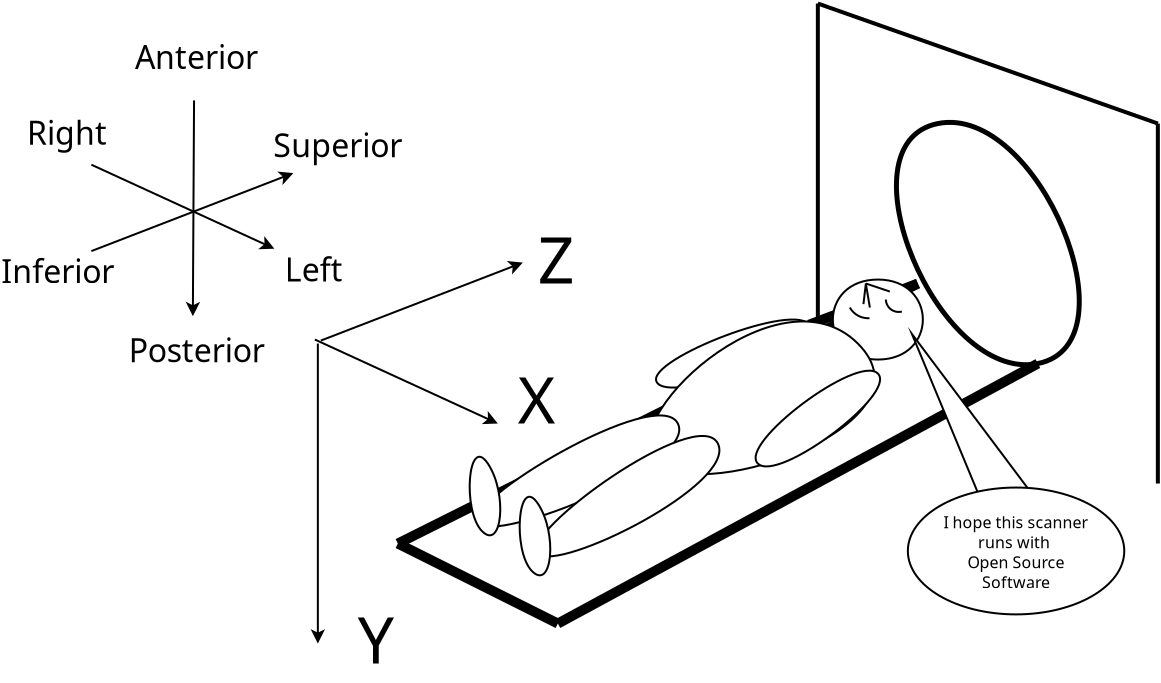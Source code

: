 <?xml version="1.0" encoding="UTF-8"?>
<dia:diagram xmlns:dia="http://www.lysator.liu.se/~alla/dia/">
  <dia:layer name="Background" visible="true">
    <dia:object type="Standard - Line" version="0" id="O0">
      <dia:attribute name="obj_pos">
        <dia:point val="47.85,22.9"/>
      </dia:attribute>
      <dia:attribute name="obj_bb">
        <dia:rectangle val="47.75,4.8;47.95,23"/>
      </dia:attribute>
      <dia:attribute name="conn_endpoints">
        <dia:point val="47.85,22.9"/>
        <dia:point val="47.85,4.9"/>
      </dia:attribute>
      <dia:attribute name="numcp">
        <dia:int val="1"/>
      </dia:attribute>
      <dia:attribute name="line_width">
        <dia:real val="0.2"/>
      </dia:attribute>
    </dia:object>
    <dia:object type="Standard - Line" version="0" id="O1">
      <dia:attribute name="obj_pos">
        <dia:point val="52.85,18.9"/>
      </dia:attribute>
      <dia:attribute name="obj_bb">
        <dia:rectangle val="47.088,18.578;53.172,21.281"/>
      </dia:attribute>
      <dia:attribute name="conn_endpoints">
        <dia:point val="52.85,18.9"/>
        <dia:point val="47.41,20.958"/>
      </dia:attribute>
      <dia:attribute name="numcp">
        <dia:int val="1"/>
      </dia:attribute>
      <dia:attribute name="line_width">
        <dia:real val="0.5"/>
      </dia:attribute>
      <dia:connections>
        <dia:connection handle="1" to="O3" connection="4"/>
      </dia:connections>
    </dia:object>
    <dia:object type="Standard - Line" version="0" id="O2">
      <dia:attribute name="obj_pos">
        <dia:point val="26.85,31.9"/>
      </dia:attribute>
      <dia:attribute name="obj_bb">
        <dia:rectangle val="26.515,18.565;53.185,32.235"/>
      </dia:attribute>
      <dia:attribute name="conn_endpoints">
        <dia:point val="26.85,31.9"/>
        <dia:point val="52.85,18.9"/>
      </dia:attribute>
      <dia:attribute name="numcp">
        <dia:int val="1"/>
      </dia:attribute>
      <dia:attribute name="line_width">
        <dia:real val="0.5"/>
      </dia:attribute>
    </dia:object>
    <dia:object type="Standard - Beziergon" version="0" id="O3">
      <dia:attribute name="obj_pos">
        <dia:point val="47.35,20.9"/>
      </dia:attribute>
      <dia:attribute name="obj_bb">
        <dia:rectangle val="39.143,20.193;48.057,24.607"/>
      </dia:attribute>
      <dia:attribute name="bez_points">
        <dia:point val="47.35,20.9"/>
        <dia:point val="48.35,21.9"/>
        <dia:point val="40.85,24.9"/>
        <dia:point val="39.85,23.9"/>
        <dia:point val="38.85,22.9"/>
        <dia:point val="46.35,19.9"/>
      </dia:attribute>
      <dia:attribute name="corner_types">
        <dia:enum val="0"/>
        <dia:enum val="0"/>
        <dia:enum val="0"/>
      </dia:attribute>
      <dia:attribute name="show_background">
        <dia:boolean val="true"/>
      </dia:attribute>
    </dia:object>
    <dia:object type="Standard - Beziergon" version="0" id="O4">
      <dia:attribute name="obj_pos">
        <dia:point val="50.85,18.7"/>
      </dia:attribute>
      <dia:attribute name="obj_bb">
        <dia:rectangle val="50.85,18.65;50.85,22.75"/>
      </dia:attribute>
      <dia:attribute name="bez_points">
        <dia:point val="50.85,18.7"/>
        <dia:point val="53.85,18.7"/>
        <dia:point val="53.85,22.7"/>
        <dia:point val="50.85,22.7"/>
        <dia:point val="47.85,22.7"/>
        <dia:point val="47.85,18.7"/>
      </dia:attribute>
      <dia:attribute name="corner_types">
        <dia:enum val="0"/>
        <dia:enum val="0"/>
        <dia:enum val="0"/>
      </dia:attribute>
      <dia:attribute name="show_background">
        <dia:boolean val="true"/>
      </dia:attribute>
    </dia:object>
    <dia:object type="Standard - Line" version="0" id="O5">
      <dia:attribute name="obj_pos">
        <dia:point val="23,21.75"/>
      </dia:attribute>
      <dia:attribute name="obj_bb">
        <dia:rectangle val="22.935,17.366;33.327,21.815"/>
      </dia:attribute>
      <dia:attribute name="conn_endpoints">
        <dia:point val="23,21.75"/>
        <dia:point val="33.1,17.85"/>
      </dia:attribute>
      <dia:attribute name="numcp">
        <dia:int val="1"/>
      </dia:attribute>
      <dia:attribute name="end_arrow">
        <dia:enum val="22"/>
      </dia:attribute>
      <dia:attribute name="end_arrow_length">
        <dia:real val="0.5"/>
      </dia:attribute>
      <dia:attribute name="end_arrow_width">
        <dia:real val="0.5"/>
      </dia:attribute>
    </dia:object>
    <dia:object type="Standard - Line" version="0" id="O6">
      <dia:attribute name="obj_pos">
        <dia:point val="22.85,21.9"/>
      </dia:attribute>
      <dia:attribute name="obj_bb">
        <dia:rectangle val="22.35,21.85;23.35,36.95"/>
      </dia:attribute>
      <dia:attribute name="conn_endpoints">
        <dia:point val="22.85,21.9"/>
        <dia:point val="22.85,36.9"/>
      </dia:attribute>
      <dia:attribute name="numcp">
        <dia:int val="1"/>
      </dia:attribute>
      <dia:attribute name="end_arrow">
        <dia:enum val="22"/>
      </dia:attribute>
      <dia:attribute name="end_arrow_length">
        <dia:real val="0.5"/>
      </dia:attribute>
      <dia:attribute name="end_arrow_width">
        <dia:real val="0.5"/>
      </dia:attribute>
    </dia:object>
    <dia:object type="Standard - Beziergon" version="0" id="O7">
      <dia:attribute name="obj_pos">
        <dia:point val="49.85,21.9"/>
      </dia:attribute>
      <dia:attribute name="obj_bb">
        <dia:rectangle val="39.348,20.745;50.737,28.482"/>
      </dia:attribute>
      <dia:attribute name="bez_points">
        <dia:point val="49.85,21.9"/>
        <dia:point val="53.85,25.9"/>
        <dia:point val="42.35,29.9"/>
        <dia:point val="39.85,27.9"/>
        <dia:point val="37.35,25.9"/>
        <dia:point val="45.85,17.9"/>
      </dia:attribute>
      <dia:attribute name="corner_types">
        <dia:enum val="0"/>
        <dia:enum val="0"/>
        <dia:enum val="0"/>
      </dia:attribute>
      <dia:attribute name="show_background">
        <dia:boolean val="true"/>
      </dia:attribute>
    </dia:object>
    <dia:object type="Standard - PolyLine" version="0" id="O8">
      <dia:attribute name="obj_pos">
        <dia:point val="50.25,18.9"/>
      </dia:attribute>
      <dia:attribute name="obj_bb">
        <dia:rectangle val="50.075,18.845;50.305,19.985"/>
      </dia:attribute>
      <dia:attribute name="poly_points">
        <dia:point val="50.25,18.9"/>
        <dia:point val="50.13,19.929"/>
      </dia:attribute>
      <dia:connections>
        <dia:connection handle="1" to="O1" connection="0"/>
      </dia:connections>
    </dia:object>
    <dia:object type="Standard - PolyLine" version="0" id="O9">
      <dia:attribute name="obj_pos">
        <dia:point val="50.25,18.9"/>
      </dia:attribute>
      <dia:attribute name="obj_bb">
        <dia:rectangle val="50.193,18.843;50.508,20.157"/>
      </dia:attribute>
      <dia:attribute name="poly_points">
        <dia:point val="50.25,18.9"/>
        <dia:point val="50.45,20.1"/>
      </dia:attribute>
    </dia:object>
    <dia:object type="Standard - PolyLine" version="0" id="O10">
      <dia:attribute name="obj_pos">
        <dia:point val="50.25,18.9"/>
      </dia:attribute>
      <dia:attribute name="obj_bb">
        <dia:rectangle val="50.187,18.837;51.513,19.363"/>
      </dia:attribute>
      <dia:attribute name="poly_points">
        <dia:point val="50.25,18.9"/>
        <dia:point val="51.45,19.3"/>
      </dia:attribute>
    </dia:object>
    <dia:object type="Standard - Arc" version="0" id="O11">
      <dia:attribute name="obj_pos">
        <dia:point val="51.25,19.7"/>
      </dia:attribute>
      <dia:attribute name="obj_bb">
        <dia:rectangle val="51.18,19.63;52.12,20.37"/>
      </dia:attribute>
      <dia:attribute name="conn_endpoints">
        <dia:point val="51.25,19.7"/>
        <dia:point val="52.05,20.3"/>
      </dia:attribute>
      <dia:attribute name="curve_distance">
        <dia:real val="0.24"/>
      </dia:attribute>
    </dia:object>
    <dia:object type="Standard - Arc" version="0" id="O12">
      <dia:attribute name="obj_pos">
        <dia:point val="49.45,20.1"/>
      </dia:attribute>
      <dia:attribute name="obj_bb">
        <dia:rectangle val="49.382,20.032;50.499,20.684"/>
      </dia:attribute>
      <dia:attribute name="conn_endpoints">
        <dia:point val="49.45,20.1"/>
        <dia:point val="50.431,20.632"/>
      </dia:attribute>
      <dia:attribute name="curve_distance">
        <dia:real val="0.161"/>
      </dia:attribute>
    </dia:object>
    <dia:object type="Standard - Beziergon" version="0" id="O13">
      <dia:attribute name="obj_pos">
        <dia:point val="50.85,23.4"/>
      </dia:attribute>
      <dia:attribute name="obj_bb">
        <dia:rectangle val="44.143,22.693;51.557,28.607"/>
      </dia:attribute>
      <dia:attribute name="bez_points">
        <dia:point val="50.85,23.4"/>
        <dia:point val="51.85,24.4"/>
        <dia:point val="45.85,28.9"/>
        <dia:point val="44.85,27.9"/>
        <dia:point val="43.85,26.9"/>
        <dia:point val="49.85,22.4"/>
      </dia:attribute>
      <dia:attribute name="corner_types">
        <dia:enum val="0"/>
        <dia:enum val="0"/>
        <dia:enum val="0"/>
      </dia:attribute>
      <dia:attribute name="show_background">
        <dia:boolean val="true"/>
      </dia:attribute>
    </dia:object>
    <dia:object type="Standard - Beziergon" version="0" id="O14">
      <dia:attribute name="obj_pos">
        <dia:point val="40.85,25.9"/>
      </dia:attribute>
      <dia:attribute name="obj_bb">
        <dia:rectangle val="30.143,25.445;40.97,31.607"/>
      </dia:attribute>
      <dia:attribute name="bez_points">
        <dia:point val="40.85,25.9"/>
        <dia:point val="41.85,27.9"/>
        <dia:point val="31.85,31.9"/>
        <dia:point val="30.85,30.9"/>
        <dia:point val="29.85,29.9"/>
        <dia:point val="39.85,23.9"/>
      </dia:attribute>
      <dia:attribute name="corner_types">
        <dia:enum val="0"/>
        <dia:enum val="0"/>
        <dia:enum val="0"/>
      </dia:attribute>
      <dia:attribute name="show_background">
        <dia:boolean val="true"/>
      </dia:attribute>
    </dia:object>
    <dia:object type="Standard - Beziergon" version="0" id="O15">
      <dia:attribute name="obj_pos">
        <dia:point val="42.85,26.9"/>
      </dia:attribute>
      <dia:attribute name="obj_bb">
        <dia:rectangle val="33.143,26.47;42.977,33.107"/>
      </dia:attribute>
      <dia:attribute name="bez_points">
        <dia:point val="42.85,26.9"/>
        <dia:point val="43.85,28.9"/>
        <dia:point val="34.85,33.4"/>
        <dia:point val="33.85,32.4"/>
        <dia:point val="32.85,31.4"/>
        <dia:point val="41.85,24.9"/>
      </dia:attribute>
      <dia:attribute name="corner_types">
        <dia:enum val="0"/>
        <dia:enum val="0"/>
        <dia:enum val="0"/>
      </dia:attribute>
      <dia:attribute name="show_background">
        <dia:boolean val="true"/>
      </dia:attribute>
    </dia:object>
    <dia:object type="Standard - Beziergon" version="0" id="O16">
      <dia:attribute name="obj_pos">
        <dia:point val="31.35,27.9"/>
      </dia:attribute>
      <dia:attribute name="obj_bb">
        <dia:rectangle val="30.391,27.509;32.021,31.539"/>
      </dia:attribute>
      <dia:attribute name="bez_points">
        <dia:point val="31.35,27.9"/>
        <dia:point val="32.35,29.4"/>
        <dia:point val="32.062,32.283"/>
        <dia:point val="31.062,31.283"/>
        <dia:point val="30.062,30.283"/>
        <dia:point val="30.35,26.4"/>
      </dia:attribute>
      <dia:attribute name="corner_types">
        <dia:enum val="0"/>
        <dia:enum val="0"/>
        <dia:enum val="0"/>
      </dia:attribute>
      <dia:attribute name="show_background">
        <dia:boolean val="true"/>
      </dia:attribute>
    </dia:object>
    <dia:object type="Standard - Beziergon" version="0" id="O17">
      <dia:attribute name="obj_pos">
        <dia:point val="33.85,29.9"/>
      </dia:attribute>
      <dia:attribute name="obj_bb">
        <dia:rectangle val="32.855,29.509;34.521,33.99"/>
      </dia:attribute>
      <dia:attribute name="bez_points">
        <dia:point val="33.85,29.9"/>
        <dia:point val="34.85,31.4"/>
        <dia:point val="34.562,34.283"/>
        <dia:point val="33.562,33.283"/>
        <dia:point val="32.562,32.283"/>
        <dia:point val="32.85,28.4"/>
      </dia:attribute>
      <dia:attribute name="corner_types">
        <dia:enum val="0"/>
        <dia:enum val="0"/>
        <dia:enum val="0"/>
      </dia:attribute>
      <dia:attribute name="show_background">
        <dia:boolean val="true"/>
      </dia:attribute>
    </dia:object>
    <dia:object type="Standard - Line" version="0" id="O18">
      <dia:attribute name="obj_pos">
        <dia:point val="22.7,21.7"/>
      </dia:attribute>
      <dia:attribute name="obj_bb">
        <dia:rectangle val="22.634,21.634;32.104,26.375"/>
      </dia:attribute>
      <dia:attribute name="conn_endpoints">
        <dia:point val="22.7,21.7"/>
        <dia:point val="31.85,25.9"/>
      </dia:attribute>
      <dia:attribute name="numcp">
        <dia:int val="1"/>
      </dia:attribute>
      <dia:attribute name="end_arrow">
        <dia:enum val="22"/>
      </dia:attribute>
      <dia:attribute name="end_arrow_length">
        <dia:real val="0.5"/>
      </dia:attribute>
      <dia:attribute name="end_arrow_width">
        <dia:real val="0.5"/>
      </dia:attribute>
    </dia:object>
    <dia:object type="Standard - Beziergon" version="0" id="O19">
      <dia:attribute name="obj_pos">
        <dia:point val="53.85,10.9"/>
      </dia:attribute>
      <dia:attribute name="obj_bb">
        <dia:rectangle val="51.654,10.716;61.046,23.084"/>
      </dia:attribute>
      <dia:attribute name="bez_points">
        <dia:point val="53.85,10.9"/>
        <dia:point val="58.85,9.9"/>
        <dia:point val="63.85,21.9"/>
        <dia:point val="58.85,22.9"/>
        <dia:point val="53.85,23.9"/>
        <dia:point val="48.85,11.9"/>
      </dia:attribute>
      <dia:attribute name="corner_types">
        <dia:enum val="0"/>
        <dia:enum val="0"/>
        <dia:enum val="0"/>
      </dia:attribute>
      <dia:attribute name="line_width">
        <dia:real val="0.25"/>
      </dia:attribute>
      <dia:attribute name="show_background">
        <dia:boolean val="true"/>
      </dia:attribute>
    </dia:object>
    <dia:object type="Standard - Line" version="0" id="O20">
      <dia:attribute name="obj_pos">
        <dia:point val="34.85,35.9"/>
      </dia:attribute>
      <dia:attribute name="obj_bb">
        <dia:rectangle val="34.511,22.561;59.189,36.239"/>
      </dia:attribute>
      <dia:attribute name="conn_endpoints">
        <dia:point val="34.85,35.9"/>
        <dia:point val="58.85,22.9"/>
      </dia:attribute>
      <dia:attribute name="numcp">
        <dia:int val="1"/>
      </dia:attribute>
      <dia:attribute name="line_width">
        <dia:real val="0.5"/>
      </dia:attribute>
      <dia:connections>
        <dia:connection handle="1" to="O19" connection="2"/>
      </dia:connections>
    </dia:object>
    <dia:object type="Standard - Line" version="0" id="O21">
      <dia:attribute name="obj_pos">
        <dia:point val="26.85,31.9"/>
      </dia:attribute>
      <dia:attribute name="obj_bb">
        <dia:rectangle val="26.515,31.565;35.185,36.235"/>
      </dia:attribute>
      <dia:attribute name="conn_endpoints">
        <dia:point val="26.85,31.9"/>
        <dia:point val="34.85,35.9"/>
      </dia:attribute>
      <dia:attribute name="numcp">
        <dia:int val="1"/>
      </dia:attribute>
      <dia:attribute name="line_width">
        <dia:real val="0.5"/>
      </dia:attribute>
    </dia:object>
    <dia:object type="Standard - Line" version="0" id="O22">
      <dia:attribute name="obj_pos">
        <dia:point val="64.85,28.9"/>
      </dia:attribute>
      <dia:attribute name="obj_bb">
        <dia:rectangle val="64.75,10.8;64.95,29"/>
      </dia:attribute>
      <dia:attribute name="conn_endpoints">
        <dia:point val="64.85,28.9"/>
        <dia:point val="64.85,10.9"/>
      </dia:attribute>
      <dia:attribute name="numcp">
        <dia:int val="1"/>
      </dia:attribute>
      <dia:attribute name="line_width">
        <dia:real val="0.2"/>
      </dia:attribute>
    </dia:object>
    <dia:object type="Standard - Line" version="0" id="O23">
      <dia:attribute name="obj_pos">
        <dia:point val="64.85,10.9"/>
      </dia:attribute>
      <dia:attribute name="obj_bb">
        <dia:rectangle val="47.722,4.772;64.978,11.028"/>
      </dia:attribute>
      <dia:attribute name="conn_endpoints">
        <dia:point val="64.85,10.9"/>
        <dia:point val="47.85,4.9"/>
      </dia:attribute>
      <dia:attribute name="numcp">
        <dia:int val="1"/>
      </dia:attribute>
      <dia:attribute name="line_width">
        <dia:real val="0.2"/>
      </dia:attribute>
    </dia:object>
    <dia:object type="Standard - Text" version="1" id="O24">
      <dia:attribute name="obj_pos">
        <dia:point val="26.45,22.05"/>
      </dia:attribute>
      <dia:attribute name="obj_bb">
        <dia:rectangle val="26.45,21.65;26.45,22.85"/>
      </dia:attribute>
      <dia:attribute name="text">
        <dia:composite type="text">
          <dia:attribute name="string">
            <dia:string>##</dia:string>
          </dia:attribute>
          <dia:attribute name="font">
            <dia:font family="sans" style="0" name="Helvetica"/>
          </dia:attribute>
          <dia:attribute name="height">
            <dia:real val="0.8"/>
          </dia:attribute>
          <dia:attribute name="pos">
            <dia:point val="26.45,22.05"/>
          </dia:attribute>
          <dia:attribute name="color">
            <dia:color val="#000000"/>
          </dia:attribute>
          <dia:attribute name="alignment">
            <dia:enum val="0"/>
          </dia:attribute>
        </dia:composite>
      </dia:attribute>
      <dia:attribute name="valign">
        <dia:enum val="3"/>
      </dia:attribute>
    </dia:object>
    <dia:object type="Standard - Text" version="1" id="O25">
      <dia:attribute name="obj_pos">
        <dia:point val="33.85,18.9"/>
      </dia:attribute>
      <dia:attribute name="obj_bb">
        <dia:rectangle val="33.85,16.192;35.847,20.883"/>
      </dia:attribute>
      <dia:attribute name="text">
        <dia:composite type="text">
          <dia:attribute name="string">
            <dia:string>#Z#</dia:string>
          </dia:attribute>
          <dia:attribute name="font">
            <dia:font family="sans" style="0" name="Helvetica"/>
          </dia:attribute>
          <dia:attribute name="height">
            <dia:real val="4"/>
          </dia:attribute>
          <dia:attribute name="pos">
            <dia:point val="33.85,18.9"/>
          </dia:attribute>
          <dia:attribute name="color">
            <dia:color val="#000000"/>
          </dia:attribute>
          <dia:attribute name="alignment">
            <dia:enum val="0"/>
          </dia:attribute>
        </dia:composite>
      </dia:attribute>
      <dia:attribute name="valign">
        <dia:enum val="3"/>
      </dia:attribute>
    </dia:object>
    <dia:object type="Standard - Text" version="1" id="O26">
      <dia:attribute name="obj_pos">
        <dia:point val="13.494,7.139"/>
      </dia:attribute>
      <dia:attribute name="obj_bb">
        <dia:rectangle val="13.494,6.739;13.494,7.939"/>
      </dia:attribute>
      <dia:attribute name="text">
        <dia:composite type="text">
          <dia:attribute name="string">
            <dia:string>##</dia:string>
          </dia:attribute>
          <dia:attribute name="font">
            <dia:font family="sans" style="0" name="Helvetica"/>
          </dia:attribute>
          <dia:attribute name="height">
            <dia:real val="0.8"/>
          </dia:attribute>
          <dia:attribute name="pos">
            <dia:point val="13.494,7.139"/>
          </dia:attribute>
          <dia:attribute name="color">
            <dia:color val="#000000"/>
          </dia:attribute>
          <dia:attribute name="alignment">
            <dia:enum val="0"/>
          </dia:attribute>
        </dia:composite>
      </dia:attribute>
      <dia:attribute name="valign">
        <dia:enum val="3"/>
      </dia:attribute>
    </dia:object>
    <dia:object type="Standard - Text" version="1" id="O27">
      <dia:attribute name="obj_pos">
        <dia:point val="32.85,25.9"/>
      </dia:attribute>
      <dia:attribute name="obj_bb">
        <dia:rectangle val="32.85,23.192;34.847,27.883"/>
      </dia:attribute>
      <dia:attribute name="text">
        <dia:composite type="text">
          <dia:attribute name="string">
            <dia:string>#X#</dia:string>
          </dia:attribute>
          <dia:attribute name="font">
            <dia:font family="sans" style="0" name="Helvetica"/>
          </dia:attribute>
          <dia:attribute name="height">
            <dia:real val="4"/>
          </dia:attribute>
          <dia:attribute name="pos">
            <dia:point val="32.85,25.9"/>
          </dia:attribute>
          <dia:attribute name="color">
            <dia:color val="#000000"/>
          </dia:attribute>
          <dia:attribute name="alignment">
            <dia:enum val="0"/>
          </dia:attribute>
        </dia:composite>
      </dia:attribute>
      <dia:attribute name="valign">
        <dia:enum val="3"/>
      </dia:attribute>
    </dia:object>
    <dia:object type="Standard - Text" version="1" id="O28">
      <dia:attribute name="obj_pos">
        <dia:point val="25.85,33.9"/>
      </dia:attribute>
      <dia:attribute name="obj_bb">
        <dia:rectangle val="25.85,33.5;25.85,34.7"/>
      </dia:attribute>
      <dia:attribute name="text">
        <dia:composite type="text">
          <dia:attribute name="string">
            <dia:string>##</dia:string>
          </dia:attribute>
          <dia:attribute name="font">
            <dia:font family="sans" style="0" name="Helvetica"/>
          </dia:attribute>
          <dia:attribute name="height">
            <dia:real val="0.8"/>
          </dia:attribute>
          <dia:attribute name="pos">
            <dia:point val="25.85,33.9"/>
          </dia:attribute>
          <dia:attribute name="color">
            <dia:color val="#000000"/>
          </dia:attribute>
          <dia:attribute name="alignment">
            <dia:enum val="0"/>
          </dia:attribute>
        </dia:composite>
      </dia:attribute>
      <dia:attribute name="valign">
        <dia:enum val="3"/>
      </dia:attribute>
    </dia:object>
    <dia:object type="Standard - Text" version="1" id="O29">
      <dia:attribute name="obj_pos">
        <dia:point val="24.85,37.9"/>
      </dia:attribute>
      <dia:attribute name="obj_bb">
        <dia:rectangle val="24.85,35.193;26.633,39.883"/>
      </dia:attribute>
      <dia:attribute name="text">
        <dia:composite type="text">
          <dia:attribute name="string">
            <dia:string>#Y#</dia:string>
          </dia:attribute>
          <dia:attribute name="font">
            <dia:font family="sans" style="0" name="Helvetica"/>
          </dia:attribute>
          <dia:attribute name="height">
            <dia:real val="4"/>
          </dia:attribute>
          <dia:attribute name="pos">
            <dia:point val="24.85,37.9"/>
          </dia:attribute>
          <dia:attribute name="color">
            <dia:color val="#000000"/>
          </dia:attribute>
          <dia:attribute name="alignment">
            <dia:enum val="0"/>
          </dia:attribute>
        </dia:composite>
      </dia:attribute>
      <dia:attribute name="valign">
        <dia:enum val="3"/>
      </dia:attribute>
    </dia:object>
    <dia:object type="Standard - Text" version="1" id="O30">
      <dia:attribute name="obj_pos">
        <dia:point val="53.85,30.9"/>
      </dia:attribute>
      <dia:attribute name="obj_bb">
        <dia:rectangle val="53.85,30.5;53.85,31.7"/>
      </dia:attribute>
      <dia:attribute name="text">
        <dia:composite type="text">
          <dia:attribute name="string">
            <dia:string>##</dia:string>
          </dia:attribute>
          <dia:attribute name="font">
            <dia:font family="sans" style="0" name="Helvetica"/>
          </dia:attribute>
          <dia:attribute name="height">
            <dia:real val="0.8"/>
          </dia:attribute>
          <dia:attribute name="pos">
            <dia:point val="53.85,30.9"/>
          </dia:attribute>
          <dia:attribute name="color">
            <dia:color val="#000000"/>
          </dia:attribute>
          <dia:attribute name="alignment">
            <dia:enum val="0"/>
          </dia:attribute>
        </dia:composite>
      </dia:attribute>
      <dia:attribute name="valign">
        <dia:enum val="3"/>
      </dia:attribute>
    </dia:object>
    <dia:object type="Standard - Polygon" version="0" id="O31">
      <dia:attribute name="obj_pos">
        <dia:point val="52.55,21.415"/>
      </dia:attribute>
      <dia:attribute name="obj_bb">
        <dia:rectangle val="52.351,21.067;59.975,32.673"/>
      </dia:attribute>
      <dia:attribute name="poly_points">
        <dia:point val="52.55,21.415"/>
        <dia:point val="59.9,31.204"/>
        <dia:point val="57.2,32.604"/>
      </dia:attribute>
      <dia:attribute name="show_background">
        <dia:boolean val="true"/>
      </dia:attribute>
    </dia:object>
    <dia:object type="Flowchart - Ellipse" version="0" id="O32">
      <dia:attribute name="obj_pos">
        <dia:point val="52.35,29.1"/>
      </dia:attribute>
      <dia:attribute name="obj_bb">
        <dia:rectangle val="52.3,29.05;63.221,35.492"/>
      </dia:attribute>
      <dia:attribute name="elem_corner">
        <dia:point val="52.35,29.1"/>
      </dia:attribute>
      <dia:attribute name="elem_width">
        <dia:real val="10.821"/>
      </dia:attribute>
      <dia:attribute name="elem_height">
        <dia:real val="6.342"/>
      </dia:attribute>
      <dia:attribute name="show_background">
        <dia:boolean val="true"/>
      </dia:attribute>
      <dia:attribute name="padding">
        <dia:real val="0"/>
      </dia:attribute>
      <dia:attribute name="text">
        <dia:composite type="text">
          <dia:attribute name="string">
            <dia:string>#I hope this scanner
runs with 
Open Source
Software#</dia:string>
          </dia:attribute>
          <dia:attribute name="font">
            <dia:font family="sans" style="0" name="Helvetica"/>
          </dia:attribute>
          <dia:attribute name="height">
            <dia:real val="1"/>
          </dia:attribute>
          <dia:attribute name="pos">
            <dia:point val="57.761,30.948"/>
          </dia:attribute>
          <dia:attribute name="color">
            <dia:color val="#000000"/>
          </dia:attribute>
          <dia:attribute name="alignment">
            <dia:enum val="1"/>
          </dia:attribute>
        </dia:composite>
      </dia:attribute>
    </dia:object>
    <dia:object type="Standard - Line" version="0" id="O33">
      <dia:attribute name="obj_pos">
        <dia:point val="11.525,17.276"/>
      </dia:attribute>
      <dia:attribute name="obj_bb">
        <dia:rectangle val="11.46,12.892;21.851,17.341"/>
      </dia:attribute>
      <dia:attribute name="conn_endpoints">
        <dia:point val="11.525,17.276"/>
        <dia:point val="21.625,13.376"/>
      </dia:attribute>
      <dia:attribute name="numcp">
        <dia:int val="1"/>
      </dia:attribute>
      <dia:attribute name="end_arrow">
        <dia:enum val="22"/>
      </dia:attribute>
      <dia:attribute name="end_arrow_length">
        <dia:real val="0.5"/>
      </dia:attribute>
      <dia:attribute name="end_arrow_width">
        <dia:real val="0.5"/>
      </dia:attribute>
    </dia:object>
    <dia:object type="Standard - Line" version="0" id="O34">
      <dia:attribute name="obj_pos">
        <dia:point val="11.526,12.958"/>
      </dia:attribute>
      <dia:attribute name="obj_bb">
        <dia:rectangle val="11.46,12.892;20.93,17.634"/>
      </dia:attribute>
      <dia:attribute name="conn_endpoints">
        <dia:point val="11.526,12.958"/>
        <dia:point val="20.676,17.158"/>
      </dia:attribute>
      <dia:attribute name="numcp">
        <dia:int val="1"/>
      </dia:attribute>
      <dia:attribute name="end_arrow">
        <dia:enum val="22"/>
      </dia:attribute>
      <dia:attribute name="end_arrow_length">
        <dia:real val="0.5"/>
      </dia:attribute>
      <dia:attribute name="end_arrow_width">
        <dia:real val="0.5"/>
      </dia:attribute>
    </dia:object>
    <dia:object type="Standard - Line" version="0" id="O35">
      <dia:attribute name="obj_pos">
        <dia:point val="16.66,9.742"/>
      </dia:attribute>
      <dia:attribute name="obj_bb">
        <dia:rectangle val="16.1,9.692;17.1,20.585"/>
      </dia:attribute>
      <dia:attribute name="conn_endpoints">
        <dia:point val="16.66,9.742"/>
        <dia:point val="16.6,20.532"/>
      </dia:attribute>
      <dia:attribute name="numcp">
        <dia:int val="1"/>
      </dia:attribute>
      <dia:attribute name="end_arrow">
        <dia:enum val="22"/>
      </dia:attribute>
      <dia:attribute name="end_arrow_length">
        <dia:real val="0.5"/>
      </dia:attribute>
      <dia:attribute name="end_arrow_width">
        <dia:real val="0.5"/>
      </dia:attribute>
    </dia:object>
    <dia:object type="Standard - Text" version="1" id="O36">
      <dia:attribute name="obj_pos">
        <dia:point val="23.85,12.582"/>
      </dia:attribute>
      <dia:attribute name="obj_bb">
        <dia:rectangle val="20.765,11.227;26.935,13.572"/>
      </dia:attribute>
      <dia:attribute name="text">
        <dia:composite type="text">
          <dia:attribute name="string">
            <dia:string>#Superior#</dia:string>
          </dia:attribute>
          <dia:attribute name="font">
            <dia:font family="sans" style="0" name="Helvetica"/>
          </dia:attribute>
          <dia:attribute name="height">
            <dia:real val="2"/>
          </dia:attribute>
          <dia:attribute name="pos">
            <dia:point val="23.85,12.582"/>
          </dia:attribute>
          <dia:attribute name="color">
            <dia:color val="#000000"/>
          </dia:attribute>
          <dia:attribute name="alignment">
            <dia:enum val="1"/>
          </dia:attribute>
        </dia:composite>
      </dia:attribute>
      <dia:attribute name="valign">
        <dia:enum val="3"/>
      </dia:attribute>
    </dia:object>
    <dia:object type="Standard - Text" version="1" id="O37">
      <dia:attribute name="obj_pos">
        <dia:point val="9.85,18.882"/>
      </dia:attribute>
      <dia:attribute name="obj_bb">
        <dia:rectangle val="7.219,17.527;12.481,19.872"/>
      </dia:attribute>
      <dia:attribute name="text">
        <dia:composite type="text">
          <dia:attribute name="string">
            <dia:string>#Inferior#</dia:string>
          </dia:attribute>
          <dia:attribute name="font">
            <dia:font family="sans" style="0" name="Helvetica"/>
          </dia:attribute>
          <dia:attribute name="height">
            <dia:real val="2"/>
          </dia:attribute>
          <dia:attribute name="pos">
            <dia:point val="9.85,18.882"/>
          </dia:attribute>
          <dia:attribute name="color">
            <dia:color val="#000000"/>
          </dia:attribute>
          <dia:attribute name="alignment">
            <dia:enum val="1"/>
          </dia:attribute>
        </dia:composite>
      </dia:attribute>
      <dia:attribute name="valign">
        <dia:enum val="3"/>
      </dia:attribute>
    </dia:object>
    <dia:object type="Standard - Text" version="1" id="O38">
      <dia:attribute name="obj_pos">
        <dia:point val="22.641,18.797"/>
      </dia:attribute>
      <dia:attribute name="obj_bb">
        <dia:rectangle val="21.269,17.442;24.013,19.787"/>
      </dia:attribute>
      <dia:attribute name="text">
        <dia:composite type="text">
          <dia:attribute name="string">
            <dia:string>#Left#</dia:string>
          </dia:attribute>
          <dia:attribute name="font">
            <dia:font family="sans" style="0" name="Helvetica"/>
          </dia:attribute>
          <dia:attribute name="height">
            <dia:real val="2"/>
          </dia:attribute>
          <dia:attribute name="pos">
            <dia:point val="22.641,18.797"/>
          </dia:attribute>
          <dia:attribute name="color">
            <dia:color val="#000000"/>
          </dia:attribute>
          <dia:attribute name="alignment">
            <dia:enum val="1"/>
          </dia:attribute>
        </dia:composite>
      </dia:attribute>
      <dia:attribute name="valign">
        <dia:enum val="3"/>
      </dia:attribute>
    </dia:object>
    <dia:object type="Standard - Text" version="1" id="O39">
      <dia:attribute name="obj_pos">
        <dia:point val="10.301,11.957"/>
      </dia:attribute>
      <dia:attribute name="obj_bb">
        <dia:rectangle val="8.381,10.602;12.221,12.947"/>
      </dia:attribute>
      <dia:attribute name="text">
        <dia:composite type="text">
          <dia:attribute name="string">
            <dia:string>#Right#</dia:string>
          </dia:attribute>
          <dia:attribute name="font">
            <dia:font family="sans" style="0" name="Helvetica"/>
          </dia:attribute>
          <dia:attribute name="height">
            <dia:real val="2"/>
          </dia:attribute>
          <dia:attribute name="pos">
            <dia:point val="10.301,11.957"/>
          </dia:attribute>
          <dia:attribute name="color">
            <dia:color val="#000000"/>
          </dia:attribute>
          <dia:attribute name="alignment">
            <dia:enum val="1"/>
          </dia:attribute>
        </dia:composite>
      </dia:attribute>
      <dia:attribute name="valign">
        <dia:enum val="3"/>
      </dia:attribute>
    </dia:object>
    <dia:object type="Standard - Text" version="1" id="O40">
      <dia:attribute name="obj_pos">
        <dia:point val="16.78,8.172"/>
      </dia:attribute>
      <dia:attribute name="obj_bb">
        <dia:rectangle val="13.835,6.817;19.725,9.162"/>
      </dia:attribute>
      <dia:attribute name="text">
        <dia:composite type="text">
          <dia:attribute name="string">
            <dia:string>#Anterior#</dia:string>
          </dia:attribute>
          <dia:attribute name="font">
            <dia:font family="sans" style="0" name="Helvetica"/>
          </dia:attribute>
          <dia:attribute name="height">
            <dia:real val="2"/>
          </dia:attribute>
          <dia:attribute name="pos">
            <dia:point val="16.78,8.172"/>
          </dia:attribute>
          <dia:attribute name="color">
            <dia:color val="#000000"/>
          </dia:attribute>
          <dia:attribute name="alignment">
            <dia:enum val="1"/>
          </dia:attribute>
        </dia:composite>
      </dia:attribute>
      <dia:attribute name="valign">
        <dia:enum val="3"/>
      </dia:attribute>
    </dia:object>
    <dia:object type="Standard - Text" version="1" id="O41">
      <dia:attribute name="obj_pos">
        <dia:point val="16.79,22.832"/>
      </dia:attribute>
      <dia:attribute name="obj_bb">
        <dia:rectangle val="13.566,21.434;20.056,23.907"/>
      </dia:attribute>
      <dia:attribute name="text">
        <dia:composite type="text">
          <dia:attribute name="string">
            <dia:string>#Posterior#</dia:string>
          </dia:attribute>
          <dia:attribute name="font">
            <dia:font family="sans" style="0" name="Helvetica"/>
          </dia:attribute>
          <dia:attribute name="height">
            <dia:real val="2"/>
          </dia:attribute>
          <dia:attribute name="pos">
            <dia:point val="16.79,22.832"/>
          </dia:attribute>
          <dia:attribute name="color">
            <dia:color val="#000000"/>
          </dia:attribute>
          <dia:attribute name="alignment">
            <dia:enum val="1"/>
          </dia:attribute>
        </dia:composite>
      </dia:attribute>
      <dia:attribute name="valign">
        <dia:enum val="3"/>
      </dia:attribute>
    </dia:object>
  </dia:layer>
</dia:diagram>
